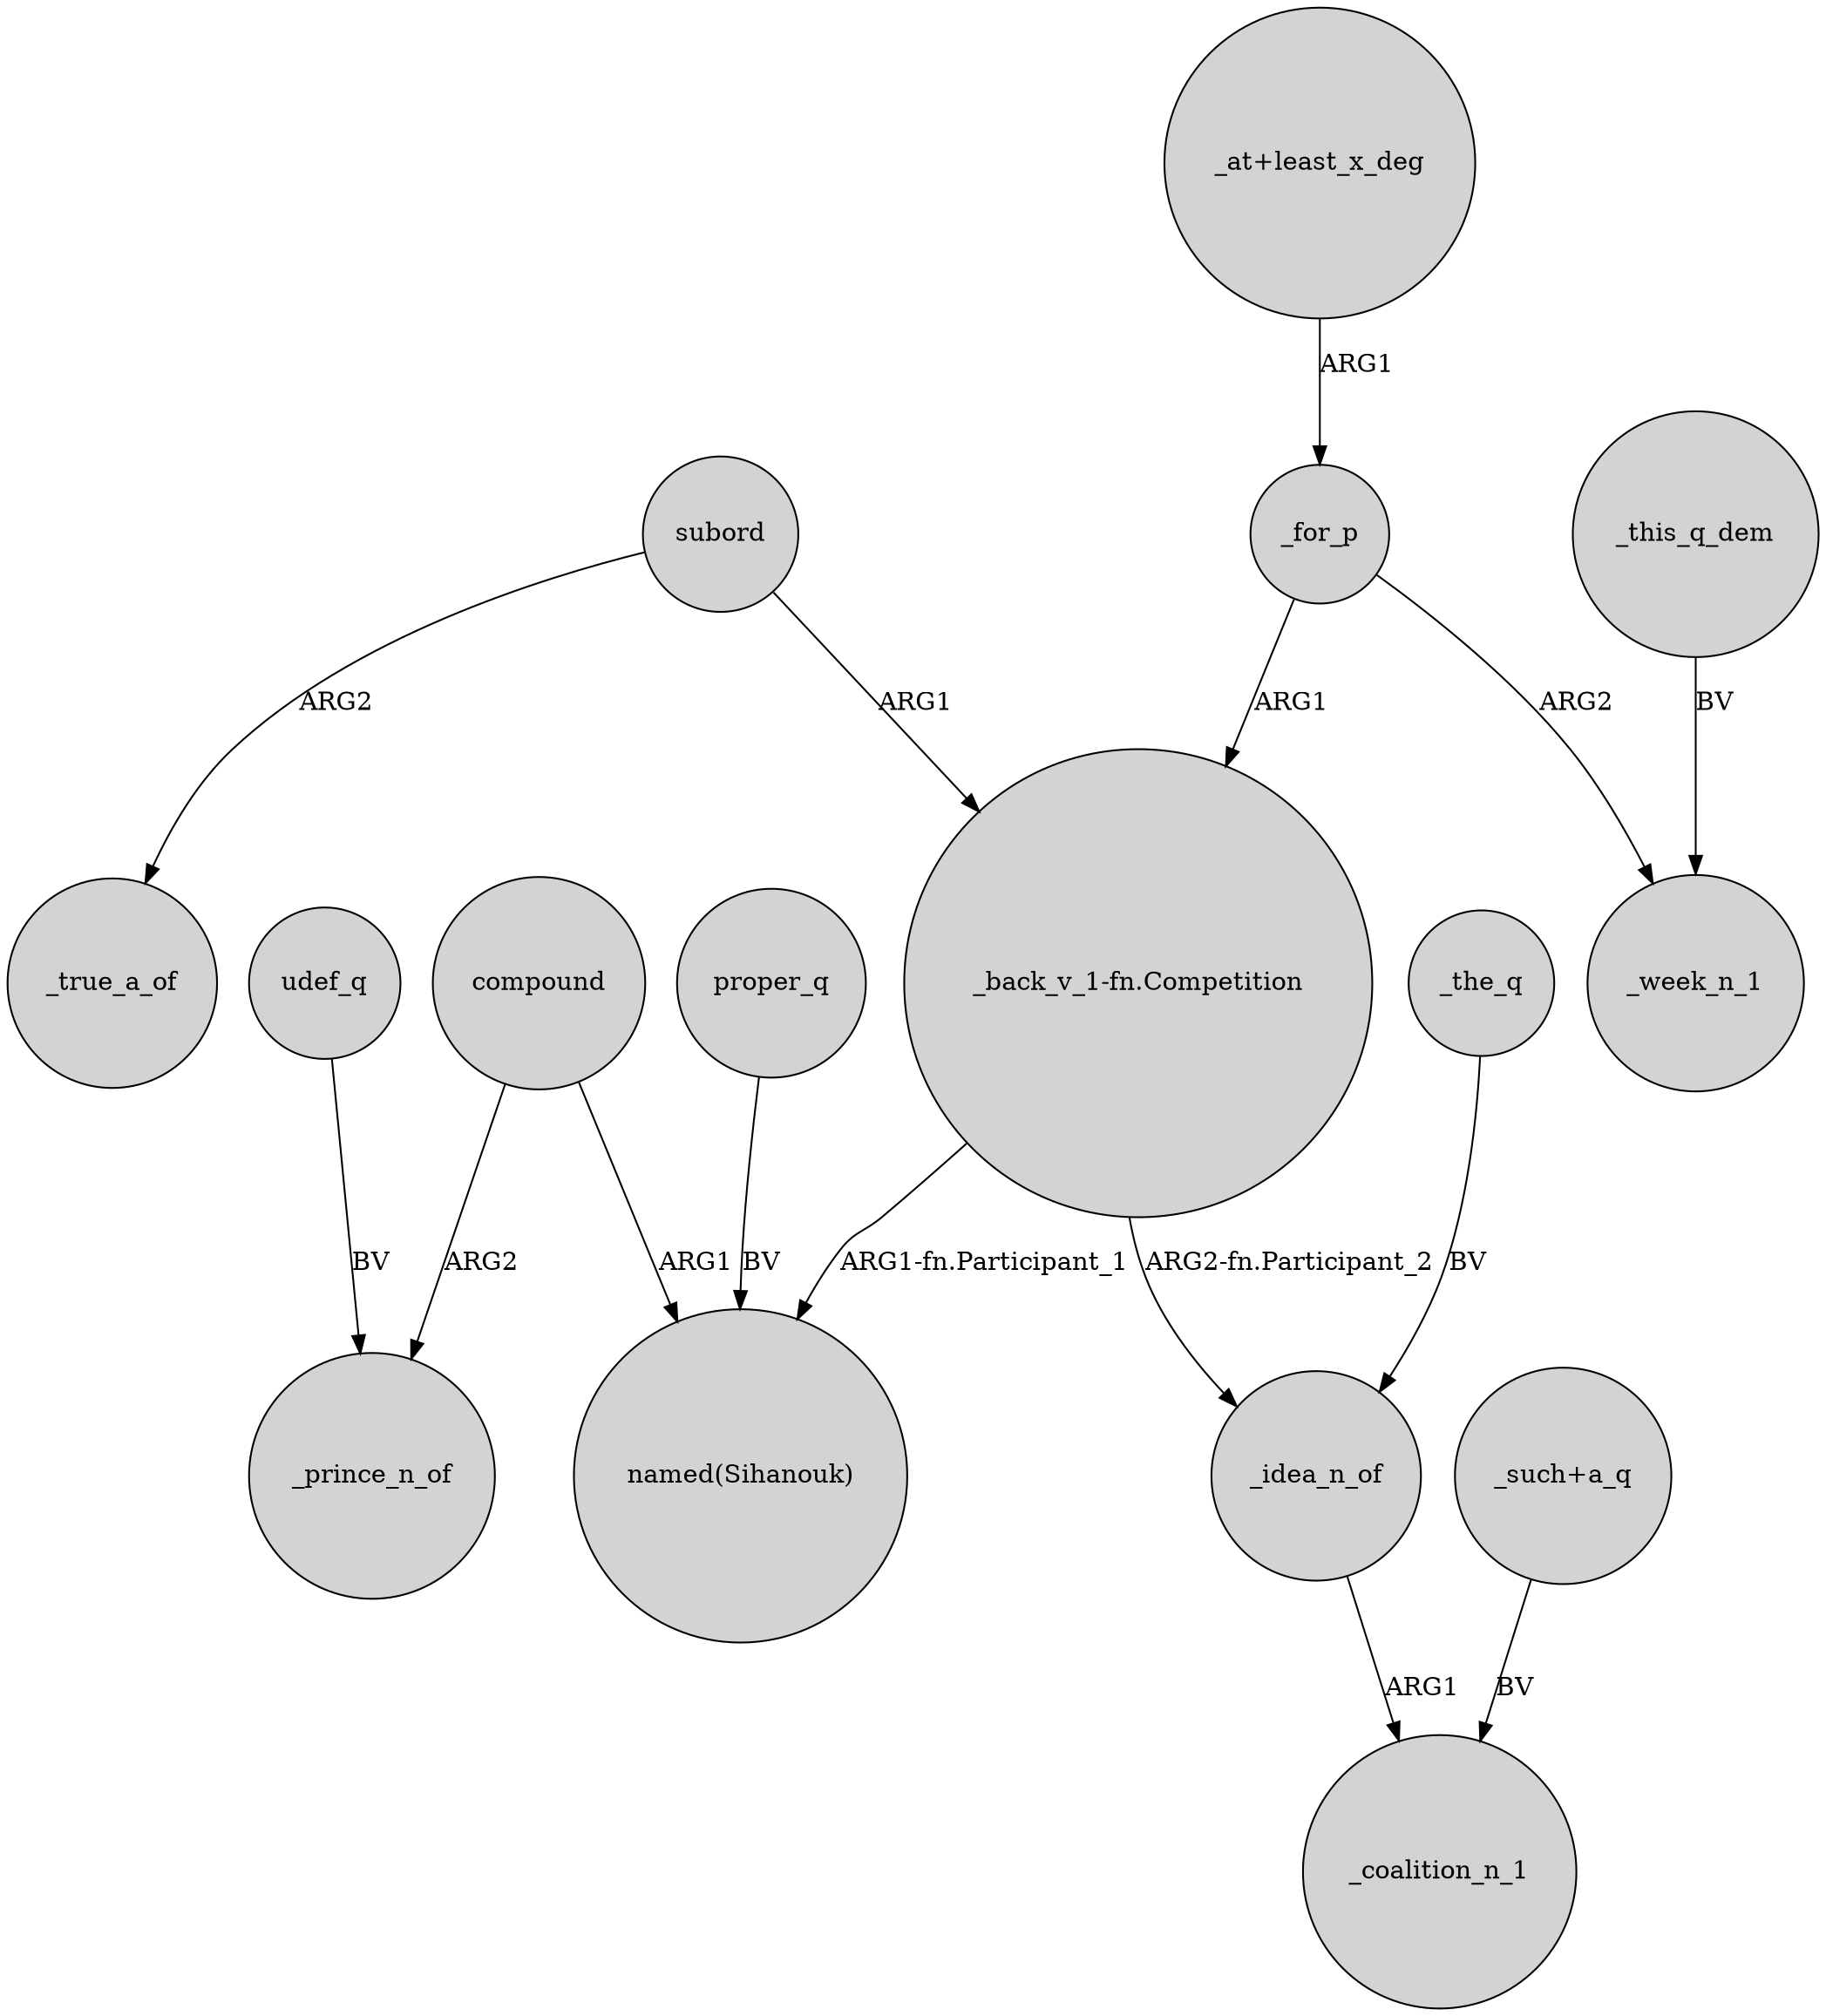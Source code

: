 digraph {
	node [shape=circle style=filled]
	subord -> "_back_v_1-fn.Competition" [label=ARG1]
	udef_q -> _prince_n_of [label=BV]
	compound -> _prince_n_of [label=ARG2]
	compound -> "named(Sihanouk)" [label=ARG1]
	_for_p -> "_back_v_1-fn.Competition" [label=ARG1]
	_for_p -> _week_n_1 [label=ARG2]
	_idea_n_of -> _coalition_n_1 [label=ARG1]
	"_back_v_1-fn.Competition" -> _idea_n_of [label="ARG2-fn.Participant_2"]
	"_at+least_x_deg" -> _for_p [label=ARG1]
	"_back_v_1-fn.Competition" -> "named(Sihanouk)" [label="ARG1-fn.Participant_1"]
	_the_q -> _idea_n_of [label=BV]
	_this_q_dem -> _week_n_1 [label=BV]
	subord -> _true_a_of [label=ARG2]
	proper_q -> "named(Sihanouk)" [label=BV]
	"_such+a_q" -> _coalition_n_1 [label=BV]
}
